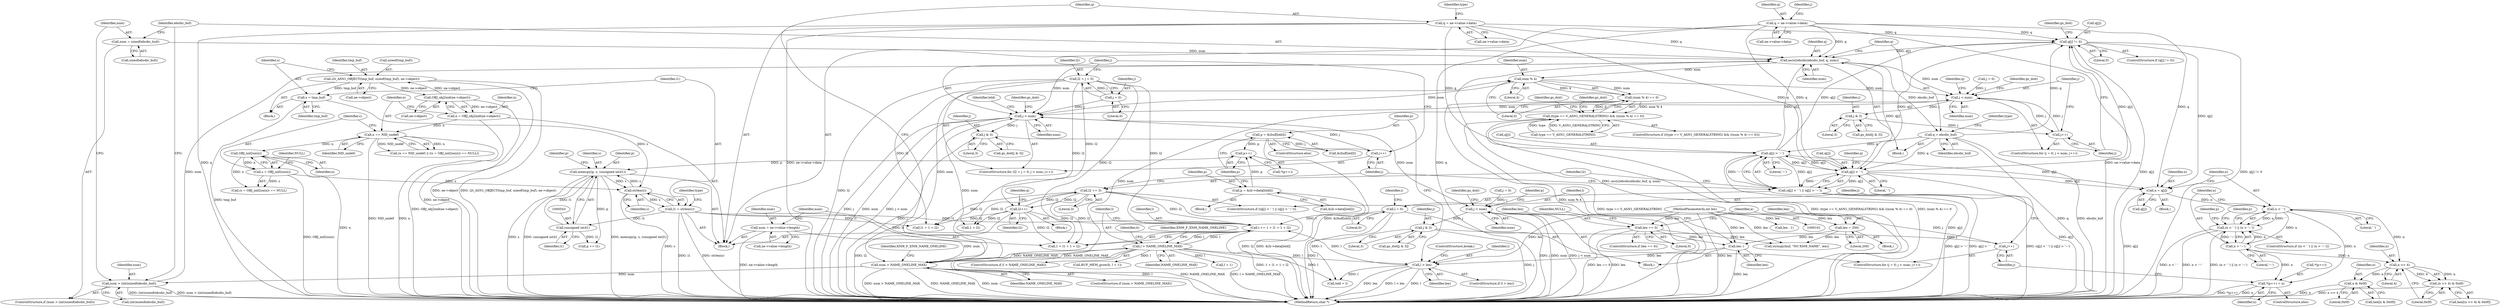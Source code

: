 digraph "0_openssl_2919516136a4227d9e6d8f2fe66ef976aaf8c561@pointer" {
"1000362" [label="(Call,q[j] != 0)"];
"1000274" [label="(Call,q = ne->value->data)"];
"1000321" [label="(Call,q = ebcdic_buf)"];
"1000317" [label="(Call,ascii2ebcdic(ebcdic_buf, q, num))"];
"1000470" [label="(Call,q[j] > '~')"];
"1000465" [label="(Call,q[j] < ' ')"];
"1000362" [label="(Call,q[j] != 0)"];
"1000553" [label="(Call,q = ne->value->data)"];
"1000307" [label="(Call,num > (int)sizeof(ebcdic_buf))"];
"1000266" [label="(Call,num > NAME_ONELINE_MAX)"];
"1000258" [label="(Call,num = ne->value->length)"];
"1000491" [label="(Call,l > NAME_ONELINE_MAX)"];
"1000481" [label="(Call,l += 1 + l1 + 1 + l2)"];
"1000247" [label="(Call,l1 = strlen(s))"];
"1000249" [label="(Call,strlen(s))"];
"1000231" [label="(Call,s = OBJ_nid2sn(n))"];
"1000233" [label="(Call,OBJ_nid2sn(n))"];
"1000227" [label="(Call,n == NID_undef)"];
"1000219" [label="(Call,n = OBJ_obj2nid(ne->object))"];
"1000221" [label="(Call,OBJ_obj2nid(ne->object))"];
"1000237" [label="(Call,i2t_ASN1_OBJECT(tmp_buf, sizeof(tmp_buf), ne->object))"];
"1000244" [label="(Call,s = tmp_buf)"];
"1000539" [label="(Call,memcpy(p, s, (unsigned int)l1))"];
"1000536" [label="(Call,p++)"];
"1000512" [label="(Call,p = &(b->data[lold]))"];
"1000528" [label="(Call,p = &(buf[lold]))"];
"1000542" [label="(Call,(unsigned int)l1)"];
"1000442" [label="(Call,l2 = j = 0)"];
"1000444" [label="(Call,j = 0)"];
"1000475" [label="(Call,l2 += 3)"];
"1000461" [label="(Call,l2++)"];
"1000196" [label="(Call,l = 0)"];
"1000522" [label="(Call,l > len)"];
"1000194" [label="(Call,len--)"];
"1000155" [label="(Call,len = 200)"];
"1000104" [label="(MethodParameterIn,int len)"];
"1000160" [label="(Call,len == 0)"];
"1000313" [label="(Call,num = sizeof(ebcdic_buf))"];
"1000464" [label="(Call,(q[j] < ' ') || (q[j] > '~'))"];
"1000578" [label="(Call,n = q[j])"];
"1000585" [label="(Call,n < ' ')"];
"1000584" [label="(Call,(n < ' ') || (n > '~'))"];
"1000588" [label="(Call,n > '~')"];
"1000609" [label="(Call,n >> 4)"];
"1000608" [label="(Call,(n >> 4) & 0x0f)"];
"1000619" [label="(Call,n & 0x0f)"];
"1000623" [label="(Call,*(p++) = n)"];
"1000330" [label="(Call,num % 4)"];
"1000329" [label="(Call,(num % 4) == 0)"];
"1000325" [label="(Call,(type == V_ASN1_GENERALSTRING) && ((num % 4) == 0))"];
"1000356" [label="(Call,j < num)"];
"1000359" [label="(Call,j++)"];
"1000370" [label="(Call,j & 3)"];
"1000447" [label="(Call,j < num)"];
"1000457" [label="(Call,j & 3)"];
"1000450" [label="(Call,j++)"];
"1000564" [label="(Call,j < num)"];
"1000574" [label="(Call,j & 3)"];
"1000567" [label="(Call,j++)"];
"1000590" [label="(Literal,'~')"];
"1000219" [label="(Call,n = OBJ_obj2nid(ne->object))"];
"1000321" [label="(Call,q = ebcdic_buf)"];
"1000481" [label="(Call,l += 1 + l1 + 1 + l2)"];
"1000248" [label="(Identifier,l1)"];
"1000221" [label="(Call,OBJ_obj2nid(ne->object))"];
"1000162" [label="(Literal,0)"];
"1000576" [label="(Literal,3)"];
"1000168" [label="(Identifier,a)"];
"1000246" [label="(Identifier,tmp_buf)"];
"1000377" [label="(Identifier,gs_doit)"];
"1000441" [label="(ControlStructure,for (l2 = j = 0; j < num; j++))"];
"1000450" [label="(Call,j++)"];
"1000501" [label="(Identifier,b)"];
"1000624" [label="(Call,*(p++))"];
"1000477" [label="(Literal,3)"];
"1000545" [label="(Call,p += l1)"];
"1000356" [label="(Call,j < num)"];
"1000555" [label="(Call,ne->value->data)"];
"1000522" [label="(Call,l > len)"];
"1000608" [label="(Call,(n >> 4) & 0x0f)"];
"1000475" [label="(Call,l2 += 3)"];
"1000456" [label="(Identifier,gs_doit)"];
"1000667" [label="(MethodReturn,char *)"];
"1000524" [label="(Identifier,len)"];
"1000194" [label="(Call,len--)"];
"1000331" [label="(Identifier,num)"];
"1000313" [label="(Call,num = sizeof(ebcdic_buf))"];
"1000491" [label="(Call,l > NAME_ONELINE_MAX)"];
"1000238" [label="(Identifier,tmp_buf)"];
"1000326" [label="(Call,type == V_ASN1_GENERALSTRING)"];
"1000323" [label="(Identifier,ebcdic_buf)"];
"1000442" [label="(Call,l2 = j = 0)"];
"1000195" [label="(Identifier,len)"];
"1000165" [label="(Identifier,NULL)"];
"1000588" [label="(Call,n > '~')"];
"1000561" [label="(Call,j = 0)"];
"1000627" [label="(Identifier,n)"];
"1000252" [label="(Identifier,type)"];
"1000364" [label="(Identifier,q)"];
"1000307" [label="(Call,num > (int)sizeof(ebcdic_buf))"];
"1000104" [label="(MethodParameterIn,int len)"];
"1000260" [label="(Call,ne->value->length)"];
"1000234" [label="(Identifier,n)"];
"1000134" [label="(Block,)"];
"1000362" [label="(Call,q[j] != 0)"];
"1000540" [label="(Identifier,p)"];
"1000353" [label="(Call,j = 0)"];
"1000308" [label="(Identifier,num)"];
"1000320" [label="(Identifier,num)"];
"1000226" [label="(Call,(n == NID_undef) || ((s = OBJ_nid2sn(n)) == NULL))"];
"1000284" [label="(Identifier,type)"];
"1000268" [label="(Identifier,NAME_ONELINE_MAX)"];
"1000197" [label="(Identifier,l)"];
"1000370" [label="(Call,j & 3)"];
"1000315" [label="(Call,sizeof(ebcdic_buf))"];
"1000482" [label="(Identifier,l)"];
"1000337" [label="(Identifier,gs_doit)"];
"1000322" [label="(Identifier,q)"];
"1000464" [label="(Call,(q[j] < ' ') || (q[j] > '~'))"];
"1000443" [label="(Identifier,l2)"];
"1000259" [label="(Identifier,num)"];
"1000161" [label="(Identifier,len)"];
"1000626" [label="(Identifier,p)"];
"1000446" [label="(Literal,0)"];
"1000244" [label="(Call,s = tmp_buf)"];
"1000249" [label="(Call,strlen(s))"];
"1000220" [label="(Identifier,n)"];
"1000330" [label="(Call,num % 4)"];
"1000237" [label="(Call,i2t_ASN1_OBJECT(tmp_buf, sizeof(tmp_buf), ne->object))"];
"1000155" [label="(Call,len = 200)"];
"1000575" [label="(Identifier,j)"];
"1000578" [label="(Call,n = q[j])"];
"1000622" [label="(ControlStructure,else)"];
"1000451" [label="(Identifier,j)"];
"1000241" [label="(Call,ne->object)"];
"1000553" [label="(Call,q = ne->value->data)"];
"1000619" [label="(Call,n & 0x0f)"];
"1000546" [label="(Identifier,p)"];
"1000332" [label="(Literal,4)"];
"1000527" [label="(ControlStructure,else)"];
"1000361" [label="(ControlStructure,if (q[j] != 0))"];
"1000585" [label="(Call,n < ' ')"];
"1000452" [label="(Block,)"];
"1000492" [label="(Identifier,l)"];
"1000245" [label="(Identifier,s)"];
"1000459" [label="(Literal,3)"];
"1000610" [label="(Identifier,n)"];
"1000352" [label="(ControlStructure,for (j = 0; j < num; j++))"];
"1000583" [label="(ControlStructure,if ((n < ' ') || (n > '~')))"];
"1000157" [label="(Literal,200)"];
"1000584" [label="(Call,(n < ' ') || (n > '~'))"];
"1000521" [label="(ControlStructure,if (l > len))"];
"1000630" [label="(Identifier,p)"];
"1000606" [label="(Call,hex[(n >> 4) & 0x0f])"];
"1000366" [label="(Literal,0)"];
"1000156" [label="(Identifier,len)"];
"1000327" [label="(Identifier,type)"];
"1000469" [label="(Literal,' ')"];
"1000463" [label="(ControlStructure,if ((q[j] < ' ') || (q[j] > '~')))"];
"1000359" [label="(Call,j++)"];
"1000589" [label="(Identifier,n)"];
"1000565" [label="(Identifier,j)"];
"1000239" [label="(Call,sizeof(tmp_buf))"];
"1000426" [label="(Identifier,gs_doit)"];
"1000560" [label="(ControlStructure,for (j = 0; j < num; j++))"];
"1000514" [label="(Call,&(b->data[lold]))"];
"1000309" [label="(Call,(int)sizeof(ebcdic_buf))"];
"1000181" [label="(Call,strncpy(buf, \"NO X509_NAME\", len))"];
"1000572" [label="(Call,gs_doit[j & 3])"];
"1000329" [label="(Call,(num % 4) == 0)"];
"1000305" [label="(Block,)"];
"1000266" [label="(Call,num > NAME_ONELINE_MAX)"];
"1000258" [label="(Call,num = ne->value->length)"];
"1000467" [label="(Identifier,q)"];
"1000324" [label="(ControlStructure,if ((type == V_ASN1_GENERALSTRING) && ((num % 4) == 0)))"];
"1000574" [label="(Call,j & 3)"];
"1000369" [label="(Identifier,gs_doit)"];
"1000490" [label="(ControlStructure,if (l > NAME_ONELINE_MAX))"];
"1000544" [label="(Identifier,l1)"];
"1000623" [label="(Call,*(p++) = n)"];
"1000562" [label="(Identifier,j)"];
"1000444" [label="(Call,j = 0)"];
"1000276" [label="(Call,ne->value->data)"];
"1000228" [label="(Identifier,n)"];
"1000506" [label="(Call,BUF_MEM_grow(b, l + 1))"];
"1000325" [label="(Call,(type == V_ASN1_GENERALSTRING) && ((num % 4) == 0))"];
"1000271" [label="(Identifier,X509_F_X509_NAME_ONELINE)"];
"1000318" [label="(Identifier,ebcdic_buf)"];
"1000449" [label="(Identifier,num)"];
"1000227" [label="(Call,n == NID_undef)"];
"1000201" [label="(Identifier,i)"];
"1000160" [label="(Call,len == 0)"];
"1000196" [label="(Call,l = 0)"];
"1000537" [label="(Identifier,p)"];
"1000462" [label="(Identifier,l2)"];
"1000461" [label="(Call,l2++)"];
"1000566" [label="(Identifier,num)"];
"1000503" [label="(Block,)"];
"1000275" [label="(Identifier,q)"];
"1000535" [label="(Call,*(p++))"];
"1000231" [label="(Call,s = OBJ_nid2sn(n))"];
"1000236" [label="(Block,)"];
"1000487" [label="(Call,1 + l2)"];
"1000539" [label="(Call,memcpy(p, s, (unsigned int)l1))"];
"1000372" [label="(Literal,3)"];
"1000523" [label="(Identifier,l)"];
"1000317" [label="(Call,ascii2ebcdic(ebcdic_buf, q, num))"];
"1000617" [label="(Call,hex[n & 0x0f])"];
"1000357" [label="(Identifier,j)"];
"1000457" [label="(Call,j & 3)"];
"1000472" [label="(Identifier,q)"];
"1000620" [label="(Identifier,n)"];
"1000573" [label="(Identifier,gs_doit)"];
"1000476" [label="(Identifier,l2)"];
"1000471" [label="(Call,q[j])"];
"1000595" [label="(Identifier,p)"];
"1000483" [label="(Call,1 + l1 + 1 + l2)"];
"1000496" [label="(Identifier,X509_F_X509_NAME_ONELINE)"];
"1000363" [label="(Call,q[j])"];
"1000528" [label="(Call,p = &(buf[lold]))"];
"1000621" [label="(Literal,0x0f)"];
"1000188" [label="(Call,len - 1)"];
"1000586" [label="(Identifier,n)"];
"1000222" [label="(Call,ne->object)"];
"1000568" [label="(Identifier,j)"];
"1000554" [label="(Identifier,q)"];
"1000493" [label="(Identifier,NAME_ONELINE_MAX)"];
"1000360" [label="(Identifier,j)"];
"1000235" [label="(Identifier,NULL)"];
"1000368" [label="(Call,gs_doit[j & 3])"];
"1000306" [label="(ControlStructure,if (num > (int)sizeof(ebcdic_buf)))"];
"1000542" [label="(Call,(unsigned int)l1)"];
"1000211" [label="(Block,)"];
"1000564" [label="(Call,j < num)"];
"1000609" [label="(Call,n >> 4)"];
"1000474" [label="(Literal,'~')"];
"1000508" [label="(Call,l + 1)"];
"1000541" [label="(Identifier,s)"];
"1000458" [label="(Identifier,j)"];
"1000448" [label="(Identifier,j)"];
"1000233" [label="(Call,OBJ_nid2sn(n))"];
"1000105" [label="(Block,)"];
"1000580" [label="(Call,q[j])"];
"1000478" [label="(Call,lold = l)"];
"1000230" [label="(Call,(s = OBJ_nid2sn(n)) == NULL)"];
"1000229" [label="(Identifier,NID_undef)"];
"1000445" [label="(Identifier,j)"];
"1000232" [label="(Identifier,s)"];
"1000536" [label="(Call,p++)"];
"1000455" [label="(Call,gs_doit[j & 3])"];
"1000371" [label="(Identifier,j)"];
"1000579" [label="(Identifier,n)"];
"1000267" [label="(Identifier,num)"];
"1000466" [label="(Call,q[j])"];
"1000465" [label="(Call,q[j] < ' ')"];
"1000485" [label="(Call,l1 + 1 + l2)"];
"1000567" [label="(Call,j++)"];
"1000530" [label="(Call,&(buf[lold]))"];
"1000513" [label="(Identifier,p)"];
"1000447" [label="(Call,j < num)"];
"1000159" [label="(ControlStructure,if (len == 0))"];
"1000314" [label="(Identifier,num)"];
"1000587" [label="(Literal,' ')"];
"1000612" [label="(Literal,0x0f)"];
"1000526" [label="(ControlStructure,break;)"];
"1000274" [label="(Call,q = ne->value->data)"];
"1000333" [label="(Literal,0)"];
"1000479" [label="(Identifier,lold)"];
"1000358" [label="(Identifier,num)"];
"1000250" [label="(Identifier,s)"];
"1000247" [label="(Call,l1 = strlen(s))"];
"1000512" [label="(Call,p = &(b->data[lold]))"];
"1000611" [label="(Literal,4)"];
"1000265" [label="(ControlStructure,if (num > NAME_ONELINE_MAX))"];
"1000198" [label="(Literal,0)"];
"1000569" [label="(Block,)"];
"1000529" [label="(Identifier,p)"];
"1000470" [label="(Call,q[j] > '~')"];
"1000319" [label="(Identifier,q)"];
"1000362" -> "1000361"  [label="AST: "];
"1000362" -> "1000366"  [label="CFG: "];
"1000363" -> "1000362"  [label="AST: "];
"1000366" -> "1000362"  [label="AST: "];
"1000369" -> "1000362"  [label="CFG: "];
"1000360" -> "1000362"  [label="CFG: "];
"1000362" -> "1000667"  [label="DDG: q[j] != 0"];
"1000362" -> "1000667"  [label="DDG: q[j]"];
"1000362" -> "1000317"  [label="DDG: q[j]"];
"1000274" -> "1000362"  [label="DDG: q"];
"1000321" -> "1000362"  [label="DDG: q"];
"1000470" -> "1000362"  [label="DDG: q[j]"];
"1000465" -> "1000362"  [label="DDG: q[j]"];
"1000553" -> "1000362"  [label="DDG: q"];
"1000362" -> "1000465"  [label="DDG: q[j]"];
"1000362" -> "1000578"  [label="DDG: q[j]"];
"1000274" -> "1000211"  [label="AST: "];
"1000274" -> "1000276"  [label="CFG: "];
"1000275" -> "1000274"  [label="AST: "];
"1000276" -> "1000274"  [label="AST: "];
"1000284" -> "1000274"  [label="CFG: "];
"1000274" -> "1000667"  [label="DDG: q"];
"1000274" -> "1000667"  [label="DDG: ne->value->data"];
"1000274" -> "1000317"  [label="DDG: q"];
"1000274" -> "1000465"  [label="DDG: q"];
"1000274" -> "1000470"  [label="DDG: q"];
"1000321" -> "1000305"  [label="AST: "];
"1000321" -> "1000323"  [label="CFG: "];
"1000322" -> "1000321"  [label="AST: "];
"1000323" -> "1000321"  [label="AST: "];
"1000327" -> "1000321"  [label="CFG: "];
"1000321" -> "1000667"  [label="DDG: q"];
"1000321" -> "1000667"  [label="DDG: ebcdic_buf"];
"1000317" -> "1000321"  [label="DDG: ebcdic_buf"];
"1000321" -> "1000465"  [label="DDG: q"];
"1000321" -> "1000470"  [label="DDG: q"];
"1000317" -> "1000305"  [label="AST: "];
"1000317" -> "1000320"  [label="CFG: "];
"1000318" -> "1000317"  [label="AST: "];
"1000319" -> "1000317"  [label="AST: "];
"1000320" -> "1000317"  [label="AST: "];
"1000322" -> "1000317"  [label="CFG: "];
"1000317" -> "1000667"  [label="DDG: ascii2ebcdic(ebcdic_buf, q, num)"];
"1000470" -> "1000317"  [label="DDG: q[j]"];
"1000465" -> "1000317"  [label="DDG: q[j]"];
"1000553" -> "1000317"  [label="DDG: q"];
"1000307" -> "1000317"  [label="DDG: num"];
"1000313" -> "1000317"  [label="DDG: num"];
"1000317" -> "1000330"  [label="DDG: num"];
"1000317" -> "1000356"  [label="DDG: num"];
"1000317" -> "1000447"  [label="DDG: num"];
"1000470" -> "1000464"  [label="AST: "];
"1000470" -> "1000474"  [label="CFG: "];
"1000471" -> "1000470"  [label="AST: "];
"1000474" -> "1000470"  [label="AST: "];
"1000464" -> "1000470"  [label="CFG: "];
"1000470" -> "1000667"  [label="DDG: q[j]"];
"1000470" -> "1000465"  [label="DDG: q[j]"];
"1000470" -> "1000464"  [label="DDG: q[j]"];
"1000470" -> "1000464"  [label="DDG: '~'"];
"1000465" -> "1000470"  [label="DDG: q[j]"];
"1000470" -> "1000578"  [label="DDG: q[j]"];
"1000465" -> "1000464"  [label="AST: "];
"1000465" -> "1000469"  [label="CFG: "];
"1000466" -> "1000465"  [label="AST: "];
"1000469" -> "1000465"  [label="AST: "];
"1000472" -> "1000465"  [label="CFG: "];
"1000464" -> "1000465"  [label="CFG: "];
"1000465" -> "1000667"  [label="DDG: q[j]"];
"1000465" -> "1000464"  [label="DDG: q[j]"];
"1000465" -> "1000464"  [label="DDG: ' '"];
"1000553" -> "1000465"  [label="DDG: q"];
"1000465" -> "1000578"  [label="DDG: q[j]"];
"1000553" -> "1000211"  [label="AST: "];
"1000553" -> "1000555"  [label="CFG: "];
"1000554" -> "1000553"  [label="AST: "];
"1000555" -> "1000553"  [label="AST: "];
"1000562" -> "1000553"  [label="CFG: "];
"1000553" -> "1000667"  [label="DDG: q"];
"1000553" -> "1000667"  [label="DDG: ne->value->data"];
"1000553" -> "1000578"  [label="DDG: q"];
"1000307" -> "1000306"  [label="AST: "];
"1000307" -> "1000309"  [label="CFG: "];
"1000308" -> "1000307"  [label="AST: "];
"1000309" -> "1000307"  [label="AST: "];
"1000314" -> "1000307"  [label="CFG: "];
"1000318" -> "1000307"  [label="CFG: "];
"1000307" -> "1000667"  [label="DDG: (int)sizeof(ebcdic_buf)"];
"1000307" -> "1000667"  [label="DDG: num > (int)sizeof(ebcdic_buf)"];
"1000266" -> "1000307"  [label="DDG: num"];
"1000266" -> "1000265"  [label="AST: "];
"1000266" -> "1000268"  [label="CFG: "];
"1000267" -> "1000266"  [label="AST: "];
"1000268" -> "1000266"  [label="AST: "];
"1000271" -> "1000266"  [label="CFG: "];
"1000275" -> "1000266"  [label="CFG: "];
"1000266" -> "1000667"  [label="DDG: NAME_ONELINE_MAX"];
"1000266" -> "1000667"  [label="DDG: num"];
"1000266" -> "1000667"  [label="DDG: num > NAME_ONELINE_MAX"];
"1000258" -> "1000266"  [label="DDG: num"];
"1000491" -> "1000266"  [label="DDG: NAME_ONELINE_MAX"];
"1000266" -> "1000330"  [label="DDG: num"];
"1000266" -> "1000356"  [label="DDG: num"];
"1000266" -> "1000447"  [label="DDG: num"];
"1000266" -> "1000491"  [label="DDG: NAME_ONELINE_MAX"];
"1000258" -> "1000211"  [label="AST: "];
"1000258" -> "1000260"  [label="CFG: "];
"1000259" -> "1000258"  [label="AST: "];
"1000260" -> "1000258"  [label="AST: "];
"1000267" -> "1000258"  [label="CFG: "];
"1000258" -> "1000667"  [label="DDG: ne->value->length"];
"1000491" -> "1000490"  [label="AST: "];
"1000491" -> "1000493"  [label="CFG: "];
"1000492" -> "1000491"  [label="AST: "];
"1000493" -> "1000491"  [label="AST: "];
"1000496" -> "1000491"  [label="CFG: "];
"1000501" -> "1000491"  [label="CFG: "];
"1000491" -> "1000667"  [label="DDG: NAME_ONELINE_MAX"];
"1000491" -> "1000667"  [label="DDG: l > NAME_ONELINE_MAX"];
"1000491" -> "1000667"  [label="DDG: l"];
"1000491" -> "1000478"  [label="DDG: l"];
"1000491" -> "1000481"  [label="DDG: l"];
"1000481" -> "1000491"  [label="DDG: l"];
"1000491" -> "1000506"  [label="DDG: l"];
"1000491" -> "1000508"  [label="DDG: l"];
"1000491" -> "1000522"  [label="DDG: l"];
"1000481" -> "1000211"  [label="AST: "];
"1000481" -> "1000483"  [label="CFG: "];
"1000482" -> "1000481"  [label="AST: "];
"1000483" -> "1000481"  [label="AST: "];
"1000492" -> "1000481"  [label="CFG: "];
"1000481" -> "1000667"  [label="DDG: 1 + l1 + 1 + l2"];
"1000247" -> "1000481"  [label="DDG: l1"];
"1000442" -> "1000481"  [label="DDG: l2"];
"1000475" -> "1000481"  [label="DDG: l2"];
"1000461" -> "1000481"  [label="DDG: l2"];
"1000196" -> "1000481"  [label="DDG: l"];
"1000522" -> "1000481"  [label="DDG: l"];
"1000247" -> "1000211"  [label="AST: "];
"1000247" -> "1000249"  [label="CFG: "];
"1000248" -> "1000247"  [label="AST: "];
"1000249" -> "1000247"  [label="AST: "];
"1000252" -> "1000247"  [label="CFG: "];
"1000247" -> "1000667"  [label="DDG: l1"];
"1000247" -> "1000667"  [label="DDG: strlen(s)"];
"1000249" -> "1000247"  [label="DDG: s"];
"1000247" -> "1000483"  [label="DDG: l1"];
"1000247" -> "1000485"  [label="DDG: l1"];
"1000247" -> "1000542"  [label="DDG: l1"];
"1000249" -> "1000250"  [label="CFG: "];
"1000250" -> "1000249"  [label="AST: "];
"1000249" -> "1000667"  [label="DDG: s"];
"1000231" -> "1000249"  [label="DDG: s"];
"1000244" -> "1000249"  [label="DDG: s"];
"1000539" -> "1000249"  [label="DDG: s"];
"1000249" -> "1000539"  [label="DDG: s"];
"1000231" -> "1000230"  [label="AST: "];
"1000231" -> "1000233"  [label="CFG: "];
"1000232" -> "1000231"  [label="AST: "];
"1000233" -> "1000231"  [label="AST: "];
"1000235" -> "1000231"  [label="CFG: "];
"1000231" -> "1000667"  [label="DDG: OBJ_nid2sn(n)"];
"1000231" -> "1000230"  [label="DDG: s"];
"1000233" -> "1000231"  [label="DDG: n"];
"1000233" -> "1000234"  [label="CFG: "];
"1000234" -> "1000233"  [label="AST: "];
"1000233" -> "1000667"  [label="DDG: n"];
"1000233" -> "1000230"  [label="DDG: n"];
"1000227" -> "1000233"  [label="DDG: n"];
"1000227" -> "1000226"  [label="AST: "];
"1000227" -> "1000229"  [label="CFG: "];
"1000228" -> "1000227"  [label="AST: "];
"1000229" -> "1000227"  [label="AST: "];
"1000232" -> "1000227"  [label="CFG: "];
"1000226" -> "1000227"  [label="CFG: "];
"1000227" -> "1000667"  [label="DDG: n"];
"1000227" -> "1000667"  [label="DDG: NID_undef"];
"1000227" -> "1000226"  [label="DDG: n"];
"1000227" -> "1000226"  [label="DDG: NID_undef"];
"1000219" -> "1000227"  [label="DDG: n"];
"1000219" -> "1000211"  [label="AST: "];
"1000219" -> "1000221"  [label="CFG: "];
"1000220" -> "1000219"  [label="AST: "];
"1000221" -> "1000219"  [label="AST: "];
"1000228" -> "1000219"  [label="CFG: "];
"1000219" -> "1000667"  [label="DDG: OBJ_obj2nid(ne->object)"];
"1000221" -> "1000219"  [label="DDG: ne->object"];
"1000221" -> "1000222"  [label="CFG: "];
"1000222" -> "1000221"  [label="AST: "];
"1000221" -> "1000667"  [label="DDG: ne->object"];
"1000237" -> "1000221"  [label="DDG: ne->object"];
"1000221" -> "1000237"  [label="DDG: ne->object"];
"1000237" -> "1000236"  [label="AST: "];
"1000237" -> "1000241"  [label="CFG: "];
"1000238" -> "1000237"  [label="AST: "];
"1000239" -> "1000237"  [label="AST: "];
"1000241" -> "1000237"  [label="AST: "];
"1000245" -> "1000237"  [label="CFG: "];
"1000237" -> "1000667"  [label="DDG: i2t_ASN1_OBJECT(tmp_buf, sizeof(tmp_buf), ne->object)"];
"1000237" -> "1000667"  [label="DDG: ne->object"];
"1000237" -> "1000244"  [label="DDG: tmp_buf"];
"1000244" -> "1000236"  [label="AST: "];
"1000244" -> "1000246"  [label="CFG: "];
"1000245" -> "1000244"  [label="AST: "];
"1000246" -> "1000244"  [label="AST: "];
"1000248" -> "1000244"  [label="CFG: "];
"1000244" -> "1000667"  [label="DDG: tmp_buf"];
"1000539" -> "1000211"  [label="AST: "];
"1000539" -> "1000542"  [label="CFG: "];
"1000540" -> "1000539"  [label="AST: "];
"1000541" -> "1000539"  [label="AST: "];
"1000542" -> "1000539"  [label="AST: "];
"1000546" -> "1000539"  [label="CFG: "];
"1000539" -> "1000667"  [label="DDG: (unsigned int)l1"];
"1000539" -> "1000667"  [label="DDG: memcpy(p, s, (unsigned int)l1)"];
"1000539" -> "1000667"  [label="DDG: s"];
"1000536" -> "1000539"  [label="DDG: p"];
"1000542" -> "1000539"  [label="DDG: l1"];
"1000539" -> "1000545"  [label="DDG: p"];
"1000536" -> "1000535"  [label="AST: "];
"1000536" -> "1000537"  [label="CFG: "];
"1000537" -> "1000536"  [label="AST: "];
"1000535" -> "1000536"  [label="CFG: "];
"1000512" -> "1000536"  [label="DDG: p"];
"1000528" -> "1000536"  [label="DDG: p"];
"1000512" -> "1000503"  [label="AST: "];
"1000512" -> "1000514"  [label="CFG: "];
"1000513" -> "1000512"  [label="AST: "];
"1000514" -> "1000512"  [label="AST: "];
"1000537" -> "1000512"  [label="CFG: "];
"1000512" -> "1000667"  [label="DDG: &(b->data[lold])"];
"1000528" -> "1000527"  [label="AST: "];
"1000528" -> "1000530"  [label="CFG: "];
"1000529" -> "1000528"  [label="AST: "];
"1000530" -> "1000528"  [label="AST: "];
"1000537" -> "1000528"  [label="CFG: "];
"1000528" -> "1000667"  [label="DDG: &(buf[lold])"];
"1000542" -> "1000544"  [label="CFG: "];
"1000543" -> "1000542"  [label="AST: "];
"1000544" -> "1000542"  [label="AST: "];
"1000542" -> "1000545"  [label="DDG: l1"];
"1000442" -> "1000441"  [label="AST: "];
"1000442" -> "1000444"  [label="CFG: "];
"1000443" -> "1000442"  [label="AST: "];
"1000444" -> "1000442"  [label="AST: "];
"1000448" -> "1000442"  [label="CFG: "];
"1000442" -> "1000667"  [label="DDG: l2"];
"1000444" -> "1000442"  [label="DDG: j"];
"1000442" -> "1000461"  [label="DDG: l2"];
"1000442" -> "1000483"  [label="DDG: l2"];
"1000442" -> "1000485"  [label="DDG: l2"];
"1000442" -> "1000487"  [label="DDG: l2"];
"1000444" -> "1000446"  [label="CFG: "];
"1000445" -> "1000444"  [label="AST: "];
"1000446" -> "1000444"  [label="AST: "];
"1000444" -> "1000447"  [label="DDG: j"];
"1000475" -> "1000463"  [label="AST: "];
"1000475" -> "1000477"  [label="CFG: "];
"1000476" -> "1000475"  [label="AST: "];
"1000477" -> "1000475"  [label="AST: "];
"1000451" -> "1000475"  [label="CFG: "];
"1000475" -> "1000667"  [label="DDG: l2"];
"1000475" -> "1000461"  [label="DDG: l2"];
"1000461" -> "1000475"  [label="DDG: l2"];
"1000475" -> "1000483"  [label="DDG: l2"];
"1000475" -> "1000485"  [label="DDG: l2"];
"1000475" -> "1000487"  [label="DDG: l2"];
"1000461" -> "1000452"  [label="AST: "];
"1000461" -> "1000462"  [label="CFG: "];
"1000462" -> "1000461"  [label="AST: "];
"1000467" -> "1000461"  [label="CFG: "];
"1000461" -> "1000667"  [label="DDG: l2"];
"1000461" -> "1000483"  [label="DDG: l2"];
"1000461" -> "1000485"  [label="DDG: l2"];
"1000461" -> "1000487"  [label="DDG: l2"];
"1000196" -> "1000105"  [label="AST: "];
"1000196" -> "1000198"  [label="CFG: "];
"1000197" -> "1000196"  [label="AST: "];
"1000198" -> "1000196"  [label="AST: "];
"1000201" -> "1000196"  [label="CFG: "];
"1000196" -> "1000667"  [label="DDG: l"];
"1000196" -> "1000478"  [label="DDG: l"];
"1000522" -> "1000521"  [label="AST: "];
"1000522" -> "1000524"  [label="CFG: "];
"1000523" -> "1000522"  [label="AST: "];
"1000524" -> "1000522"  [label="AST: "];
"1000526" -> "1000522"  [label="CFG: "];
"1000529" -> "1000522"  [label="CFG: "];
"1000522" -> "1000667"  [label="DDG: len"];
"1000522" -> "1000667"  [label="DDG: l > len"];
"1000522" -> "1000667"  [label="DDG: l"];
"1000522" -> "1000478"  [label="DDG: l"];
"1000194" -> "1000522"  [label="DDG: len"];
"1000104" -> "1000522"  [label="DDG: len"];
"1000194" -> "1000105"  [label="AST: "];
"1000194" -> "1000195"  [label="CFG: "];
"1000195" -> "1000194"  [label="AST: "];
"1000197" -> "1000194"  [label="CFG: "];
"1000194" -> "1000667"  [label="DDG: len"];
"1000155" -> "1000194"  [label="DDG: len"];
"1000160" -> "1000194"  [label="DDG: len"];
"1000104" -> "1000194"  [label="DDG: len"];
"1000155" -> "1000134"  [label="AST: "];
"1000155" -> "1000157"  [label="CFG: "];
"1000156" -> "1000155"  [label="AST: "];
"1000157" -> "1000155"  [label="AST: "];
"1000168" -> "1000155"  [label="CFG: "];
"1000104" -> "1000155"  [label="DDG: len"];
"1000155" -> "1000181"  [label="DDG: len"];
"1000104" -> "1000101"  [label="AST: "];
"1000104" -> "1000667"  [label="DDG: len"];
"1000104" -> "1000160"  [label="DDG: len"];
"1000104" -> "1000181"  [label="DDG: len"];
"1000104" -> "1000188"  [label="DDG: len"];
"1000160" -> "1000159"  [label="AST: "];
"1000160" -> "1000162"  [label="CFG: "];
"1000161" -> "1000160"  [label="AST: "];
"1000162" -> "1000160"  [label="AST: "];
"1000165" -> "1000160"  [label="CFG: "];
"1000168" -> "1000160"  [label="CFG: "];
"1000160" -> "1000667"  [label="DDG: len == 0"];
"1000160" -> "1000667"  [label="DDG: len"];
"1000160" -> "1000181"  [label="DDG: len"];
"1000313" -> "1000306"  [label="AST: "];
"1000313" -> "1000315"  [label="CFG: "];
"1000314" -> "1000313"  [label="AST: "];
"1000315" -> "1000313"  [label="AST: "];
"1000318" -> "1000313"  [label="CFG: "];
"1000464" -> "1000463"  [label="AST: "];
"1000476" -> "1000464"  [label="CFG: "];
"1000451" -> "1000464"  [label="CFG: "];
"1000464" -> "1000667"  [label="DDG: q[j] < ' '"];
"1000464" -> "1000667"  [label="DDG: (q[j] < ' ') || (q[j] > '~')"];
"1000464" -> "1000667"  [label="DDG: q[j] > '~'"];
"1000578" -> "1000569"  [label="AST: "];
"1000578" -> "1000580"  [label="CFG: "];
"1000579" -> "1000578"  [label="AST: "];
"1000580" -> "1000578"  [label="AST: "];
"1000586" -> "1000578"  [label="CFG: "];
"1000578" -> "1000667"  [label="DDG: q[j]"];
"1000578" -> "1000585"  [label="DDG: n"];
"1000585" -> "1000584"  [label="AST: "];
"1000585" -> "1000587"  [label="CFG: "];
"1000586" -> "1000585"  [label="AST: "];
"1000587" -> "1000585"  [label="AST: "];
"1000589" -> "1000585"  [label="CFG: "];
"1000584" -> "1000585"  [label="CFG: "];
"1000585" -> "1000584"  [label="DDG: n"];
"1000585" -> "1000584"  [label="DDG: ' '"];
"1000585" -> "1000588"  [label="DDG: n"];
"1000585" -> "1000609"  [label="DDG: n"];
"1000585" -> "1000623"  [label="DDG: n"];
"1000584" -> "1000583"  [label="AST: "];
"1000584" -> "1000588"  [label="CFG: "];
"1000588" -> "1000584"  [label="AST: "];
"1000595" -> "1000584"  [label="CFG: "];
"1000626" -> "1000584"  [label="CFG: "];
"1000584" -> "1000667"  [label="DDG: n > '~'"];
"1000584" -> "1000667"  [label="DDG: (n < ' ') || (n > '~')"];
"1000584" -> "1000667"  [label="DDG: n < ' '"];
"1000588" -> "1000584"  [label="DDG: n"];
"1000588" -> "1000584"  [label="DDG: '~'"];
"1000588" -> "1000590"  [label="CFG: "];
"1000589" -> "1000588"  [label="AST: "];
"1000590" -> "1000588"  [label="AST: "];
"1000588" -> "1000609"  [label="DDG: n"];
"1000588" -> "1000623"  [label="DDG: n"];
"1000609" -> "1000608"  [label="AST: "];
"1000609" -> "1000611"  [label="CFG: "];
"1000610" -> "1000609"  [label="AST: "];
"1000611" -> "1000609"  [label="AST: "];
"1000612" -> "1000609"  [label="CFG: "];
"1000609" -> "1000608"  [label="DDG: n"];
"1000609" -> "1000608"  [label="DDG: 4"];
"1000609" -> "1000619"  [label="DDG: n"];
"1000608" -> "1000606"  [label="AST: "];
"1000608" -> "1000612"  [label="CFG: "];
"1000612" -> "1000608"  [label="AST: "];
"1000606" -> "1000608"  [label="CFG: "];
"1000608" -> "1000667"  [label="DDG: n >> 4"];
"1000619" -> "1000617"  [label="AST: "];
"1000619" -> "1000621"  [label="CFG: "];
"1000620" -> "1000619"  [label="AST: "];
"1000621" -> "1000619"  [label="AST: "];
"1000617" -> "1000619"  [label="CFG: "];
"1000619" -> "1000667"  [label="DDG: n"];
"1000623" -> "1000622"  [label="AST: "];
"1000623" -> "1000627"  [label="CFG: "];
"1000624" -> "1000623"  [label="AST: "];
"1000627" -> "1000623"  [label="AST: "];
"1000568" -> "1000623"  [label="CFG: "];
"1000623" -> "1000667"  [label="DDG: *(p++)"];
"1000623" -> "1000667"  [label="DDG: n"];
"1000330" -> "1000329"  [label="AST: "];
"1000330" -> "1000332"  [label="CFG: "];
"1000331" -> "1000330"  [label="AST: "];
"1000332" -> "1000330"  [label="AST: "];
"1000333" -> "1000330"  [label="CFG: "];
"1000330" -> "1000329"  [label="DDG: num"];
"1000330" -> "1000329"  [label="DDG: 4"];
"1000330" -> "1000356"  [label="DDG: num"];
"1000330" -> "1000447"  [label="DDG: num"];
"1000329" -> "1000325"  [label="AST: "];
"1000329" -> "1000333"  [label="CFG: "];
"1000333" -> "1000329"  [label="AST: "];
"1000325" -> "1000329"  [label="CFG: "];
"1000329" -> "1000667"  [label="DDG: num % 4"];
"1000329" -> "1000325"  [label="DDG: num % 4"];
"1000329" -> "1000325"  [label="DDG: 0"];
"1000325" -> "1000324"  [label="AST: "];
"1000325" -> "1000326"  [label="CFG: "];
"1000326" -> "1000325"  [label="AST: "];
"1000337" -> "1000325"  [label="CFG: "];
"1000426" -> "1000325"  [label="CFG: "];
"1000325" -> "1000667"  [label="DDG: type == V_ASN1_GENERALSTRING"];
"1000325" -> "1000667"  [label="DDG: (num % 4) == 0"];
"1000325" -> "1000667"  [label="DDG: (type == V_ASN1_GENERALSTRING) && ((num % 4) == 0)"];
"1000326" -> "1000325"  [label="DDG: type"];
"1000326" -> "1000325"  [label="DDG: V_ASN1_GENERALSTRING"];
"1000356" -> "1000352"  [label="AST: "];
"1000356" -> "1000358"  [label="CFG: "];
"1000357" -> "1000356"  [label="AST: "];
"1000358" -> "1000356"  [label="AST: "];
"1000364" -> "1000356"  [label="CFG: "];
"1000377" -> "1000356"  [label="CFG: "];
"1000359" -> "1000356"  [label="DDG: j"];
"1000353" -> "1000356"  [label="DDG: j"];
"1000356" -> "1000359"  [label="DDG: j"];
"1000356" -> "1000370"  [label="DDG: j"];
"1000356" -> "1000447"  [label="DDG: num"];
"1000359" -> "1000352"  [label="AST: "];
"1000359" -> "1000360"  [label="CFG: "];
"1000360" -> "1000359"  [label="AST: "];
"1000357" -> "1000359"  [label="CFG: "];
"1000370" -> "1000359"  [label="DDG: j"];
"1000370" -> "1000368"  [label="AST: "];
"1000370" -> "1000372"  [label="CFG: "];
"1000371" -> "1000370"  [label="AST: "];
"1000372" -> "1000370"  [label="AST: "];
"1000368" -> "1000370"  [label="CFG: "];
"1000447" -> "1000441"  [label="AST: "];
"1000447" -> "1000449"  [label="CFG: "];
"1000448" -> "1000447"  [label="AST: "];
"1000449" -> "1000447"  [label="AST: "];
"1000456" -> "1000447"  [label="CFG: "];
"1000479" -> "1000447"  [label="CFG: "];
"1000447" -> "1000667"  [label="DDG: j < num"];
"1000447" -> "1000667"  [label="DDG: num"];
"1000447" -> "1000667"  [label="DDG: j"];
"1000450" -> "1000447"  [label="DDG: j"];
"1000447" -> "1000457"  [label="DDG: j"];
"1000447" -> "1000564"  [label="DDG: num"];
"1000457" -> "1000455"  [label="AST: "];
"1000457" -> "1000459"  [label="CFG: "];
"1000458" -> "1000457"  [label="AST: "];
"1000459" -> "1000457"  [label="AST: "];
"1000455" -> "1000457"  [label="CFG: "];
"1000457" -> "1000667"  [label="DDG: j"];
"1000457" -> "1000450"  [label="DDG: j"];
"1000450" -> "1000441"  [label="AST: "];
"1000450" -> "1000451"  [label="CFG: "];
"1000451" -> "1000450"  [label="AST: "];
"1000448" -> "1000450"  [label="CFG: "];
"1000564" -> "1000560"  [label="AST: "];
"1000564" -> "1000566"  [label="CFG: "];
"1000565" -> "1000564"  [label="AST: "];
"1000566" -> "1000564"  [label="AST: "];
"1000573" -> "1000564"  [label="CFG: "];
"1000630" -> "1000564"  [label="CFG: "];
"1000564" -> "1000667"  [label="DDG: num"];
"1000564" -> "1000667"  [label="DDG: j"];
"1000564" -> "1000667"  [label="DDG: j < num"];
"1000561" -> "1000564"  [label="DDG: j"];
"1000567" -> "1000564"  [label="DDG: j"];
"1000564" -> "1000574"  [label="DDG: j"];
"1000574" -> "1000572"  [label="AST: "];
"1000574" -> "1000576"  [label="CFG: "];
"1000575" -> "1000574"  [label="AST: "];
"1000576" -> "1000574"  [label="AST: "];
"1000572" -> "1000574"  [label="CFG: "];
"1000574" -> "1000667"  [label="DDG: j"];
"1000574" -> "1000567"  [label="DDG: j"];
"1000567" -> "1000560"  [label="AST: "];
"1000567" -> "1000568"  [label="CFG: "];
"1000568" -> "1000567"  [label="AST: "];
"1000565" -> "1000567"  [label="CFG: "];
}
